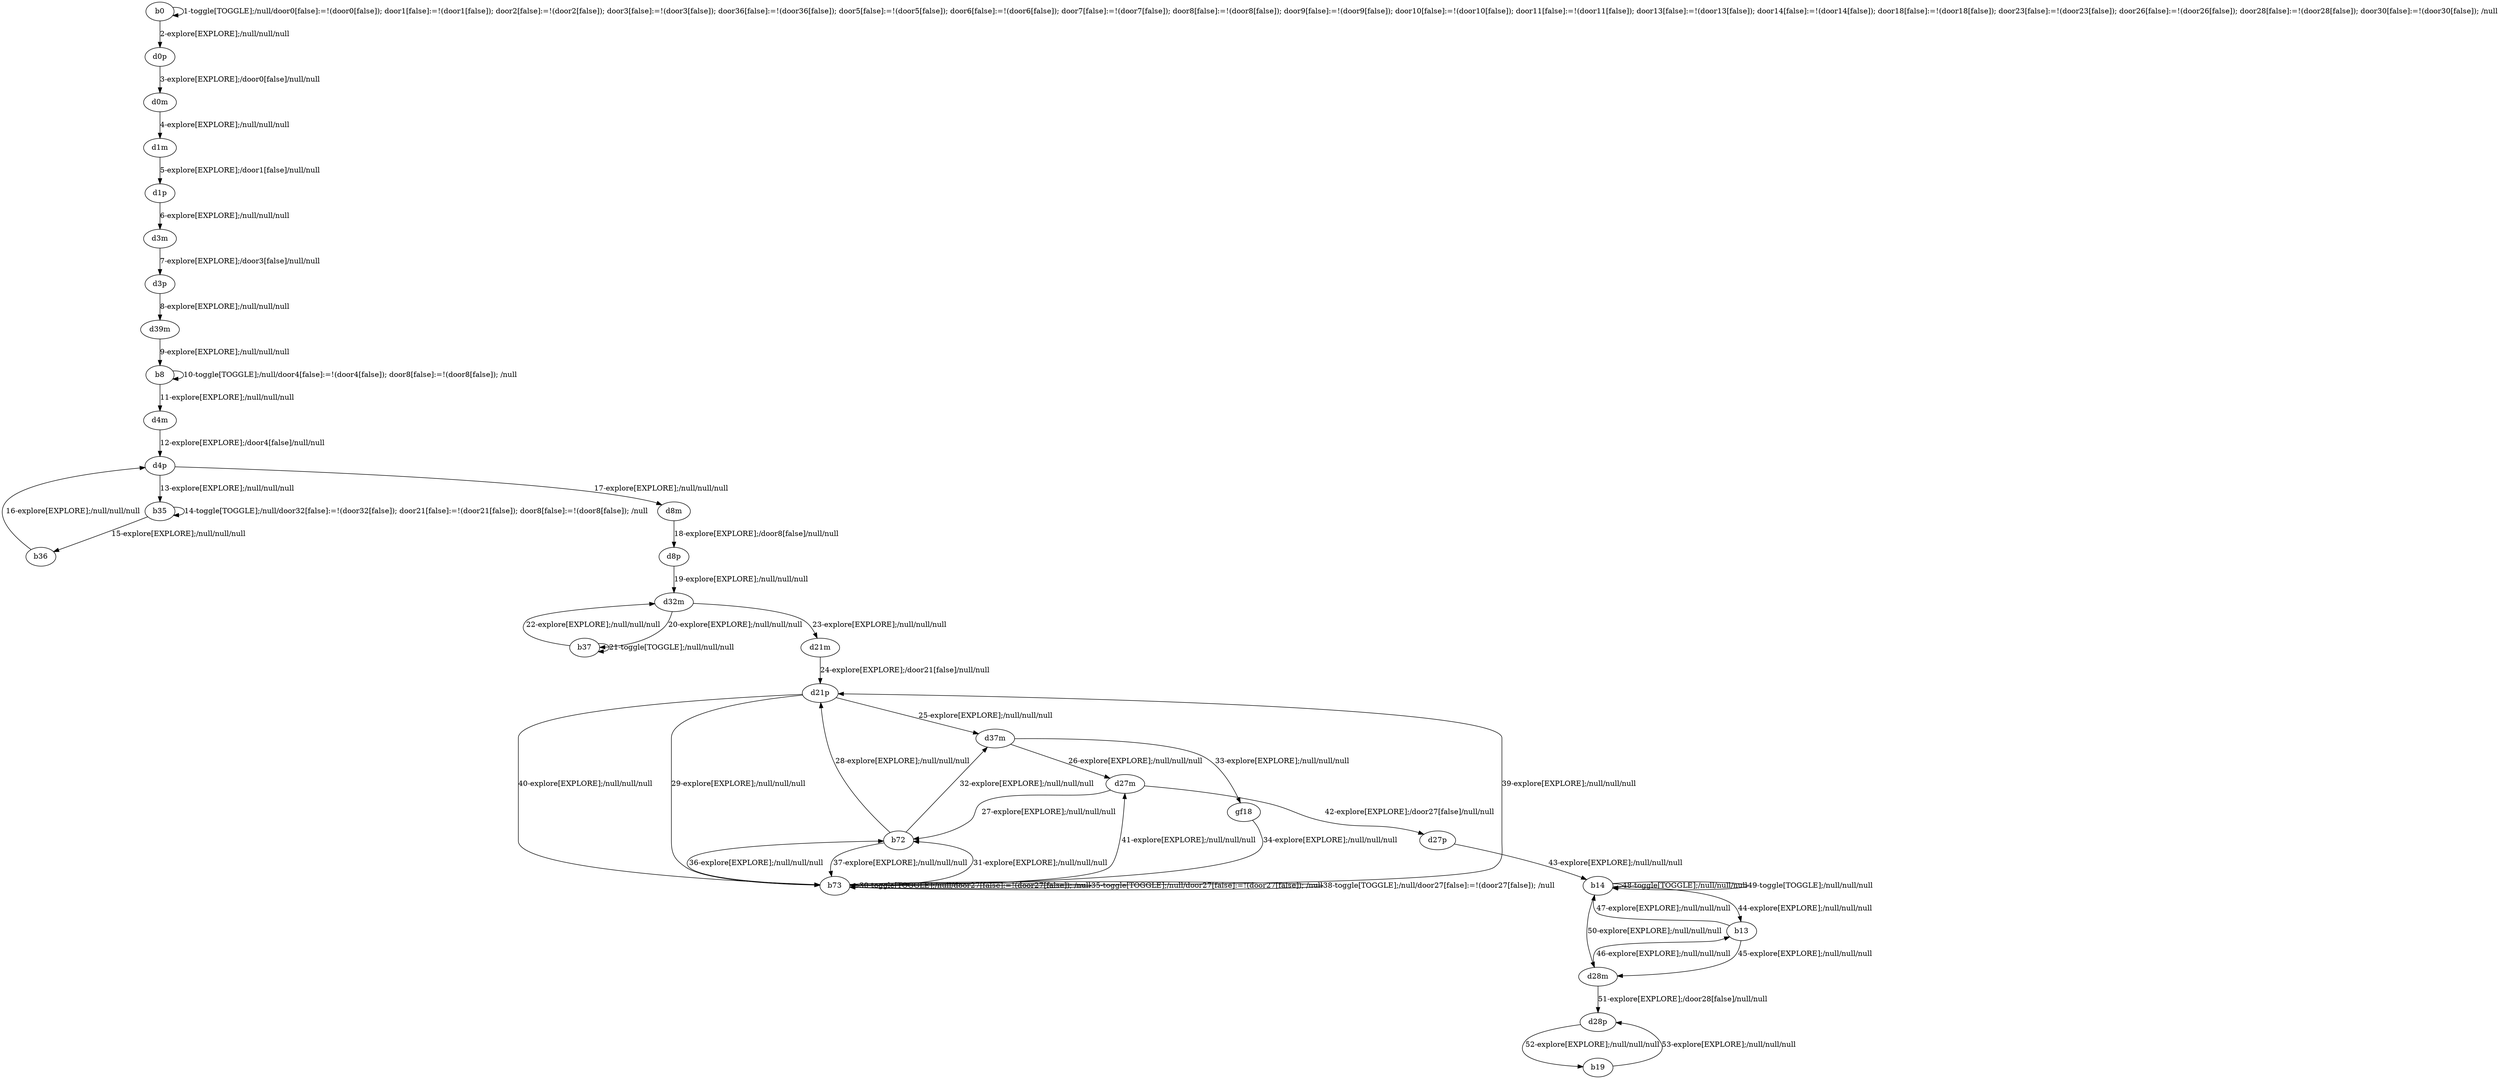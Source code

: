# Total number of goals covered by this test: 2
# b19 --> d28p
# d28p --> b19

digraph g {
"b0" -> "b0" [label = "1-toggle[TOGGLE];/null/door0[false]:=!(door0[false]); door1[false]:=!(door1[false]); door2[false]:=!(door2[false]); door3[false]:=!(door3[false]); door36[false]:=!(door36[false]); door5[false]:=!(door5[false]); door6[false]:=!(door6[false]); door7[false]:=!(door7[false]); door8[false]:=!(door8[false]); door9[false]:=!(door9[false]); door10[false]:=!(door10[false]); door11[false]:=!(door11[false]); door13[false]:=!(door13[false]); door14[false]:=!(door14[false]); door18[false]:=!(door18[false]); door23[false]:=!(door23[false]); door26[false]:=!(door26[false]); door28[false]:=!(door28[false]); door30[false]:=!(door30[false]); /null"];
"b0" -> "d0p" [label = "2-explore[EXPLORE];/null/null/null"];
"d0p" -> "d0m" [label = "3-explore[EXPLORE];/door0[false]/null/null"];
"d0m" -> "d1m" [label = "4-explore[EXPLORE];/null/null/null"];
"d1m" -> "d1p" [label = "5-explore[EXPLORE];/door1[false]/null/null"];
"d1p" -> "d3m" [label = "6-explore[EXPLORE];/null/null/null"];
"d3m" -> "d3p" [label = "7-explore[EXPLORE];/door3[false]/null/null"];
"d3p" -> "d39m" [label = "8-explore[EXPLORE];/null/null/null"];
"d39m" -> "b8" [label = "9-explore[EXPLORE];/null/null/null"];
"b8" -> "b8" [label = "10-toggle[TOGGLE];/null/door4[false]:=!(door4[false]); door8[false]:=!(door8[false]); /null"];
"b8" -> "d4m" [label = "11-explore[EXPLORE];/null/null/null"];
"d4m" -> "d4p" [label = "12-explore[EXPLORE];/door4[false]/null/null"];
"d4p" -> "b35" [label = "13-explore[EXPLORE];/null/null/null"];
"b35" -> "b35" [label = "14-toggle[TOGGLE];/null/door32[false]:=!(door32[false]); door21[false]:=!(door21[false]); door8[false]:=!(door8[false]); /null"];
"b35" -> "b36" [label = "15-explore[EXPLORE];/null/null/null"];
"b36" -> "d4p" [label = "16-explore[EXPLORE];/null/null/null"];
"d4p" -> "d8m" [label = "17-explore[EXPLORE];/null/null/null"];
"d8m" -> "d8p" [label = "18-explore[EXPLORE];/door8[false]/null/null"];
"d8p" -> "d32m" [label = "19-explore[EXPLORE];/null/null/null"];
"d32m" -> "b37" [label = "20-explore[EXPLORE];/null/null/null"];
"b37" -> "b37" [label = "21-toggle[TOGGLE];/null/null/null"];
"b37" -> "d32m" [label = "22-explore[EXPLORE];/null/null/null"];
"d32m" -> "d21m" [label = "23-explore[EXPLORE];/null/null/null"];
"d21m" -> "d21p" [label = "24-explore[EXPLORE];/door21[false]/null/null"];
"d21p" -> "d37m" [label = "25-explore[EXPLORE];/null/null/null"];
"d37m" -> "d27m" [label = "26-explore[EXPLORE];/null/null/null"];
"d27m" -> "b72" [label = "27-explore[EXPLORE];/null/null/null"];
"b72" -> "d21p" [label = "28-explore[EXPLORE];/null/null/null"];
"d21p" -> "b73" [label = "29-explore[EXPLORE];/null/null/null"];
"b73" -> "b73" [label = "30-toggle[TOGGLE];/null/door27[false]:=!(door27[false]); /null"];
"b73" -> "b72" [label = "31-explore[EXPLORE];/null/null/null"];
"b72" -> "d37m" [label = "32-explore[EXPLORE];/null/null/null"];
"d37m" -> "gf18" [label = "33-explore[EXPLORE];/null/null/null"];
"gf18" -> "b73" [label = "34-explore[EXPLORE];/null/null/null"];
"b73" -> "b73" [label = "35-toggle[TOGGLE];/null/door27[false]:=!(door27[false]); /null"];
"b73" -> "b72" [label = "36-explore[EXPLORE];/null/null/null"];
"b72" -> "b73" [label = "37-explore[EXPLORE];/null/null/null"];
"b73" -> "b73" [label = "38-toggle[TOGGLE];/null/door27[false]:=!(door27[false]); /null"];
"b73" -> "d21p" [label = "39-explore[EXPLORE];/null/null/null"];
"d21p" -> "b73" [label = "40-explore[EXPLORE];/null/null/null"];
"b73" -> "d27m" [label = "41-explore[EXPLORE];/null/null/null"];
"d27m" -> "d27p" [label = "42-explore[EXPLORE];/door27[false]/null/null"];
"d27p" -> "b14" [label = "43-explore[EXPLORE];/null/null/null"];
"b14" -> "b13" [label = "44-explore[EXPLORE];/null/null/null"];
"b13" -> "d28m" [label = "45-explore[EXPLORE];/null/null/null"];
"d28m" -> "b13" [label = "46-explore[EXPLORE];/null/null/null"];
"b13" -> "b14" [label = "47-explore[EXPLORE];/null/null/null"];
"b14" -> "b14" [label = "48-toggle[TOGGLE];/null/null/null"];
"b14" -> "b14" [label = "49-toggle[TOGGLE];/null/null/null"];
"b14" -> "d28m" [label = "50-explore[EXPLORE];/null/null/null"];
"d28m" -> "d28p" [label = "51-explore[EXPLORE];/door28[false]/null/null"];
"d28p" -> "b19" [label = "52-explore[EXPLORE];/null/null/null"];
"b19" -> "d28p" [label = "53-explore[EXPLORE];/null/null/null"];
}